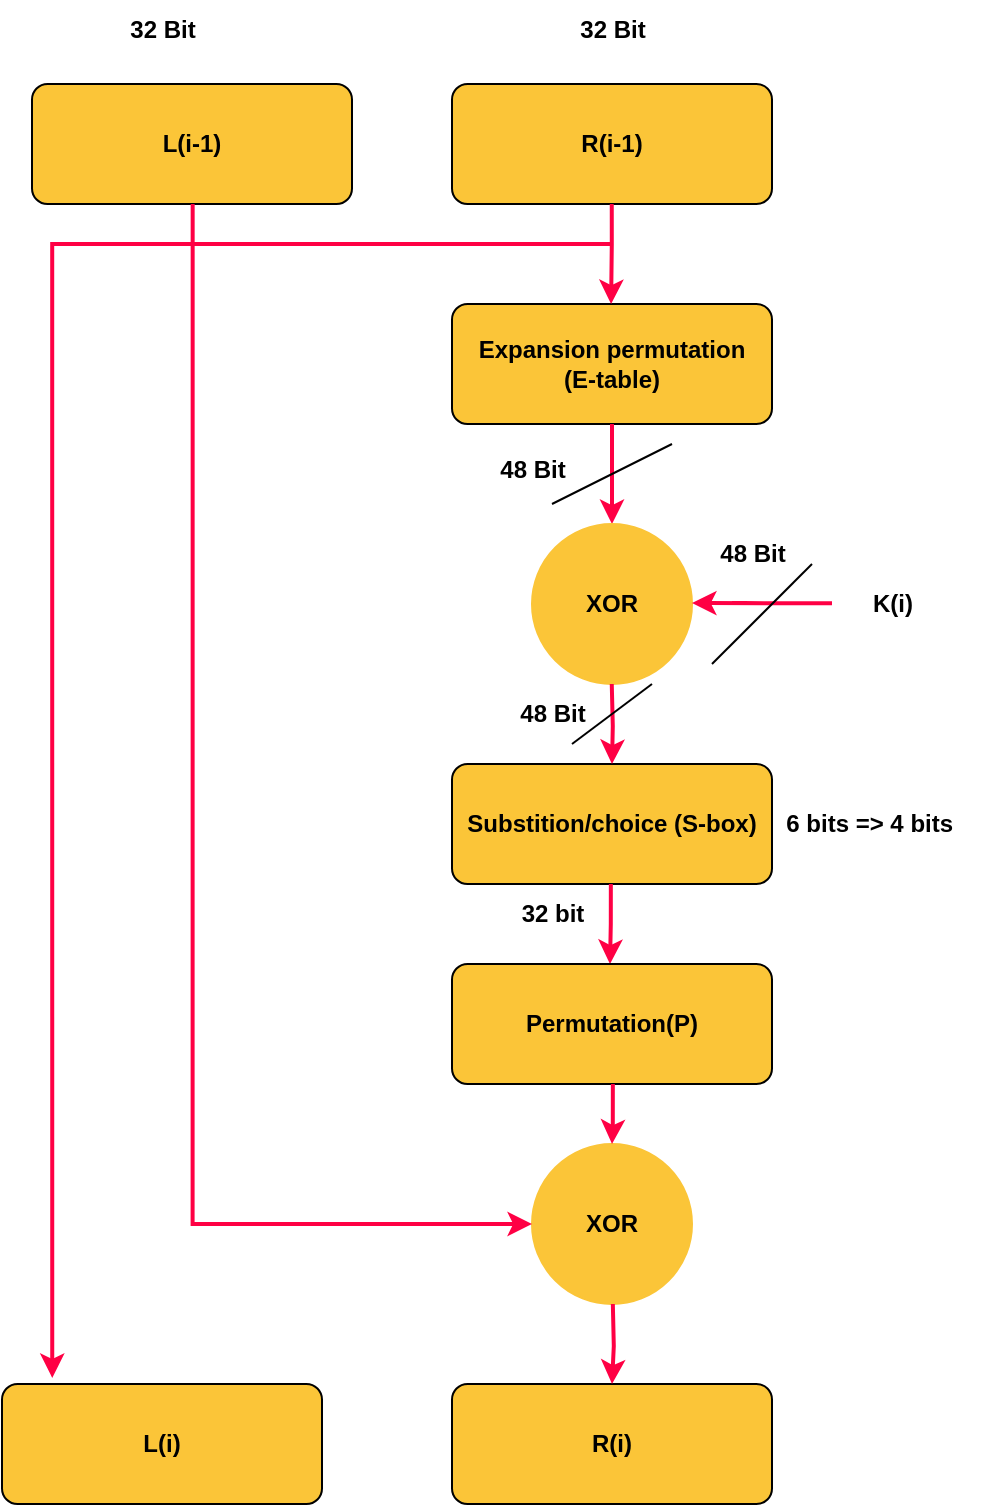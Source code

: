 <mxfile version="21.2.8" type="device">
  <diagram name="Page-1" id="rRFc9bHcIBAohH5S0odY">
    <mxGraphModel dx="567" dy="1358" grid="1" gridSize="10" guides="1" tooltips="1" connect="1" arrows="1" fold="1" page="1" pageScale="1" pageWidth="850" pageHeight="1100" math="0" shadow="0">
      <root>
        <mxCell id="0" />
        <mxCell id="1" parent="0" />
        <mxCell id="LMoRLBbi18-cdOYfBMGN-26" value="&lt;b&gt;R(i-1)&lt;/b&gt;" style="rounded=1;whiteSpace=wrap;html=1;arcSize=13;fillColor=#FBC538;" parent="1" vertex="1">
          <mxGeometry x="390" y="70" width="160" height="60" as="geometry" />
        </mxCell>
        <mxCell id="LMoRLBbi18-cdOYfBMGN-27" value="&lt;b&gt;Expansion permutation&lt;br&gt;(E-table)&lt;br&gt;&lt;/b&gt;" style="rounded=1;whiteSpace=wrap;html=1;arcSize=13;fillColor=#FBC538;" parent="1" vertex="1">
          <mxGeometry x="390" y="180" width="160" height="60" as="geometry" />
        </mxCell>
        <mxCell id="LMoRLBbi18-cdOYfBMGN-28" style="edgeStyle=orthogonalEdgeStyle;rounded=0;orthogonalLoop=1;jettySize=auto;html=1;strokeColor=#FF0044;strokeWidth=2;" parent="1" edge="1">
          <mxGeometry relative="1" as="geometry">
            <mxPoint x="469.55" y="180" as="targetPoint" />
            <mxPoint x="469.88" y="130" as="sourcePoint" />
            <Array as="points">
              <mxPoint x="469.55" y="150" />
              <mxPoint x="469.55" y="150" />
            </Array>
          </mxGeometry>
        </mxCell>
        <mxCell id="LMoRLBbi18-cdOYfBMGN-30" style="edgeStyle=orthogonalEdgeStyle;rounded=0;orthogonalLoop=1;jettySize=auto;html=1;strokeColor=#FF0044;strokeWidth=2;entryX=0.5;entryY=0;entryDx=0;entryDy=0;exitX=0.5;exitY=1;exitDx=0;exitDy=0;" parent="1" source="LMoRLBbi18-cdOYfBMGN-27" edge="1">
          <mxGeometry relative="1" as="geometry">
            <mxPoint x="470" y="290" as="targetPoint" />
            <mxPoint x="470" y="250" as="sourcePoint" />
            <Array as="points" />
          </mxGeometry>
        </mxCell>
        <mxCell id="2fboy8t-7ojy_MJ6d2ZT-1" value="&lt;b&gt;32 Bit&lt;/b&gt;" style="text;html=1;align=center;verticalAlign=middle;resizable=0;points=[];autosize=1;strokeColor=none;fillColor=none;" vertex="1" parent="1">
          <mxGeometry x="440" y="28" width="60" height="30" as="geometry" />
        </mxCell>
        <mxCell id="2fboy8t-7ojy_MJ6d2ZT-2" value="&lt;b&gt;L(i-1)&lt;/b&gt;" style="rounded=1;whiteSpace=wrap;html=1;arcSize=13;fillColor=#FBC538;" vertex="1" parent="1">
          <mxGeometry x="180" y="70" width="160" height="60" as="geometry" />
        </mxCell>
        <mxCell id="2fboy8t-7ojy_MJ6d2ZT-3" value="&lt;b style=&quot;border-color: var(--border-color);&quot;&gt;32 Bit&lt;/b&gt;" style="text;html=1;align=center;verticalAlign=middle;resizable=0;points=[];autosize=1;strokeColor=none;fillColor=none;" vertex="1" parent="1">
          <mxGeometry x="215" y="28" width="60" height="30" as="geometry" />
        </mxCell>
        <mxCell id="2fboy8t-7ojy_MJ6d2ZT-4" value="" style="endArrow=none;html=1;rounded=0;" edge="1" parent="1">
          <mxGeometry width="50" height="50" relative="1" as="geometry">
            <mxPoint x="440" y="280" as="sourcePoint" />
            <mxPoint x="500" y="250" as="targetPoint" />
          </mxGeometry>
        </mxCell>
        <mxCell id="2fboy8t-7ojy_MJ6d2ZT-5" value="&lt;b&gt;48 Bit&lt;/b&gt;" style="text;html=1;align=center;verticalAlign=middle;resizable=0;points=[];autosize=1;strokeColor=none;fillColor=none;" vertex="1" parent="1">
          <mxGeometry x="400" y="248" width="60" height="30" as="geometry" />
        </mxCell>
        <mxCell id="2fboy8t-7ojy_MJ6d2ZT-6" value="&lt;b&gt;XOR&lt;/b&gt;" style="ellipse;whiteSpace=wrap;html=1;aspect=fixed;fillColor=#FBC538;strokeColor=#fbc538;" vertex="1" parent="1">
          <mxGeometry x="430" y="290" width="80" height="80" as="geometry" />
        </mxCell>
        <mxCell id="2fboy8t-7ojy_MJ6d2ZT-7" style="edgeStyle=orthogonalEdgeStyle;rounded=0;orthogonalLoop=1;jettySize=auto;html=1;strokeColor=#FF0044;strokeWidth=2;" edge="1" parent="1">
          <mxGeometry relative="1" as="geometry">
            <mxPoint x="510" y="329.55" as="targetPoint" />
            <mxPoint x="530" y="329.55" as="sourcePoint" />
            <Array as="points">
              <mxPoint x="580" y="329.47" />
            </Array>
          </mxGeometry>
        </mxCell>
        <mxCell id="2fboy8t-7ojy_MJ6d2ZT-9" value="" style="endArrow=none;html=1;rounded=0;" edge="1" parent="1">
          <mxGeometry width="50" height="50" relative="1" as="geometry">
            <mxPoint x="520" y="360" as="sourcePoint" />
            <mxPoint x="570" y="310" as="targetPoint" />
          </mxGeometry>
        </mxCell>
        <mxCell id="2fboy8t-7ojy_MJ6d2ZT-10" value="&lt;b&gt;48 Bit&lt;/b&gt;" style="text;html=1;align=center;verticalAlign=middle;resizable=0;points=[];autosize=1;strokeColor=none;fillColor=none;" vertex="1" parent="1">
          <mxGeometry x="510" y="290" width="60" height="30" as="geometry" />
        </mxCell>
        <mxCell id="2fboy8t-7ojy_MJ6d2ZT-11" value="&lt;b&gt;K(i)&lt;/b&gt;" style="text;html=1;align=center;verticalAlign=middle;resizable=0;points=[];autosize=1;strokeColor=none;fillColor=none;" vertex="1" parent="1">
          <mxGeometry x="590" y="315" width="40" height="30" as="geometry" />
        </mxCell>
        <mxCell id="2fboy8t-7ojy_MJ6d2ZT-12" value="&lt;b&gt;Substition/choice (S-box)&lt;br&gt;&lt;/b&gt;" style="rounded=1;whiteSpace=wrap;html=1;arcSize=13;fillColor=#FBC538;" vertex="1" parent="1">
          <mxGeometry x="390" y="410" width="160" height="60" as="geometry" />
        </mxCell>
        <mxCell id="2fboy8t-7ojy_MJ6d2ZT-13" style="edgeStyle=orthogonalEdgeStyle;rounded=0;orthogonalLoop=1;jettySize=auto;html=1;strokeColor=#FF0044;strokeWidth=2;entryX=0.5;entryY=0;entryDx=0;entryDy=0;" edge="1" parent="1" target="2fboy8t-7ojy_MJ6d2ZT-12">
          <mxGeometry relative="1" as="geometry">
            <mxPoint x="470" y="400" as="targetPoint" />
            <mxPoint x="469.88" y="370" as="sourcePoint" />
            <Array as="points" />
          </mxGeometry>
        </mxCell>
        <mxCell id="2fboy8t-7ojy_MJ6d2ZT-15" value="" style="endArrow=none;html=1;rounded=0;" edge="1" parent="1">
          <mxGeometry width="50" height="50" relative="1" as="geometry">
            <mxPoint x="450" y="400" as="sourcePoint" />
            <mxPoint x="490" y="370" as="targetPoint" />
            <Array as="points">
              <mxPoint x="490" y="370" />
            </Array>
          </mxGeometry>
        </mxCell>
        <mxCell id="2fboy8t-7ojy_MJ6d2ZT-16" value="&lt;b&gt;48 Bit&lt;/b&gt;" style="text;html=1;align=center;verticalAlign=middle;resizable=0;points=[];autosize=1;strokeColor=none;fillColor=none;" vertex="1" parent="1">
          <mxGeometry x="410" y="370" width="60" height="30" as="geometry" />
        </mxCell>
        <mxCell id="2fboy8t-7ojy_MJ6d2ZT-17" style="edgeStyle=orthogonalEdgeStyle;rounded=0;orthogonalLoop=1;jettySize=auto;html=1;strokeColor=#FF0044;strokeWidth=2;" edge="1" parent="1">
          <mxGeometry relative="1" as="geometry">
            <mxPoint x="469" y="510" as="targetPoint" />
            <mxPoint x="469.42" y="470" as="sourcePoint" />
            <Array as="points">
              <mxPoint x="469.09" y="490" />
              <mxPoint x="469.09" y="490" />
            </Array>
          </mxGeometry>
        </mxCell>
        <mxCell id="2fboy8t-7ojy_MJ6d2ZT-18" value="&lt;b&gt;Permutation(P)&lt;/b&gt;" style="rounded=1;whiteSpace=wrap;html=1;arcSize=13;fillColor=#FBC538;" vertex="1" parent="1">
          <mxGeometry x="390" y="510" width="160" height="60" as="geometry" />
        </mxCell>
        <mxCell id="2fboy8t-7ojy_MJ6d2ZT-19" value="&lt;b&gt;32 bit&lt;/b&gt;" style="text;html=1;align=center;verticalAlign=middle;resizable=0;points=[];autosize=1;strokeColor=none;fillColor=none;" vertex="1" parent="1">
          <mxGeometry x="415" y="470" width="50" height="30" as="geometry" />
        </mxCell>
        <mxCell id="2fboy8t-7ojy_MJ6d2ZT-20" value="&lt;b&gt;6 bits =&amp;gt; 4 bits&amp;nbsp;&lt;/b&gt;" style="text;html=1;align=center;verticalAlign=middle;resizable=0;points=[];autosize=1;strokeColor=none;fillColor=none;" vertex="1" parent="1">
          <mxGeometry x="545" y="425" width="110" height="30" as="geometry" />
        </mxCell>
        <mxCell id="2fboy8t-7ojy_MJ6d2ZT-21" value="&lt;b&gt;XOR&lt;/b&gt;" style="ellipse;whiteSpace=wrap;html=1;aspect=fixed;fillColor=#FBC538;strokeColor=#fbc538;" vertex="1" parent="1">
          <mxGeometry x="430" y="600" width="80" height="80" as="geometry" />
        </mxCell>
        <mxCell id="2fboy8t-7ojy_MJ6d2ZT-22" style="edgeStyle=orthogonalEdgeStyle;rounded=0;orthogonalLoop=1;jettySize=auto;html=1;strokeColor=#FF0044;strokeWidth=2;" edge="1" parent="1">
          <mxGeometry relative="1" as="geometry">
            <mxPoint x="470" y="600" as="targetPoint" />
            <mxPoint x="470.42" y="570" as="sourcePoint" />
            <Array as="points">
              <mxPoint x="470.09" y="590" />
              <mxPoint x="470.09" y="590" />
            </Array>
          </mxGeometry>
        </mxCell>
        <mxCell id="2fboy8t-7ojy_MJ6d2ZT-23" value="&lt;b&gt;R(i)&lt;/b&gt;" style="rounded=1;whiteSpace=wrap;html=1;arcSize=13;fillColor=#FBC538;" vertex="1" parent="1">
          <mxGeometry x="390" y="720" width="160" height="60" as="geometry" />
        </mxCell>
        <mxCell id="2fboy8t-7ojy_MJ6d2ZT-24" style="edgeStyle=orthogonalEdgeStyle;rounded=0;orthogonalLoop=1;jettySize=auto;html=1;strokeColor=#FF0044;strokeWidth=2;entryX=0.5;entryY=0;entryDx=0;entryDy=0;entryPerimeter=0;" edge="1" parent="1" target="2fboy8t-7ojy_MJ6d2ZT-23">
          <mxGeometry relative="1" as="geometry">
            <mxPoint x="470" y="710" as="targetPoint" />
            <mxPoint x="470.42" y="680" as="sourcePoint" />
            <Array as="points" />
          </mxGeometry>
        </mxCell>
        <mxCell id="2fboy8t-7ojy_MJ6d2ZT-25" style="edgeStyle=orthogonalEdgeStyle;rounded=0;orthogonalLoop=1;jettySize=auto;html=1;strokeColor=#FF0044;strokeWidth=2;entryX=0.157;entryY=-0.051;entryDx=0;entryDy=0;entryPerimeter=0;" edge="1" parent="1" target="2fboy8t-7ojy_MJ6d2ZT-26">
          <mxGeometry relative="1" as="geometry">
            <mxPoint x="190" y="700" as="targetPoint" />
            <mxPoint x="469.56" y="150" as="sourcePoint" />
            <Array as="points">
              <mxPoint x="190" y="150" />
            </Array>
          </mxGeometry>
        </mxCell>
        <mxCell id="2fboy8t-7ojy_MJ6d2ZT-26" value="&lt;b&gt;L(i)&lt;/b&gt;" style="rounded=1;whiteSpace=wrap;html=1;arcSize=13;fillColor=#FBC538;" vertex="1" parent="1">
          <mxGeometry x="165" y="720" width="160" height="60" as="geometry" />
        </mxCell>
        <mxCell id="2fboy8t-7ojy_MJ6d2ZT-27" style="edgeStyle=orthogonalEdgeStyle;rounded=0;orthogonalLoop=1;jettySize=auto;html=1;strokeColor=#FF0044;strokeWidth=2;entryX=0;entryY=0.5;entryDx=0;entryDy=0;" edge="1" parent="1" target="2fboy8t-7ojy_MJ6d2ZT-21">
          <mxGeometry relative="1" as="geometry">
            <mxPoint x="260" y="180" as="targetPoint" />
            <mxPoint x="260.33" y="130" as="sourcePoint" />
            <Array as="points">
              <mxPoint x="260" y="640" />
            </Array>
          </mxGeometry>
        </mxCell>
      </root>
    </mxGraphModel>
  </diagram>
</mxfile>
